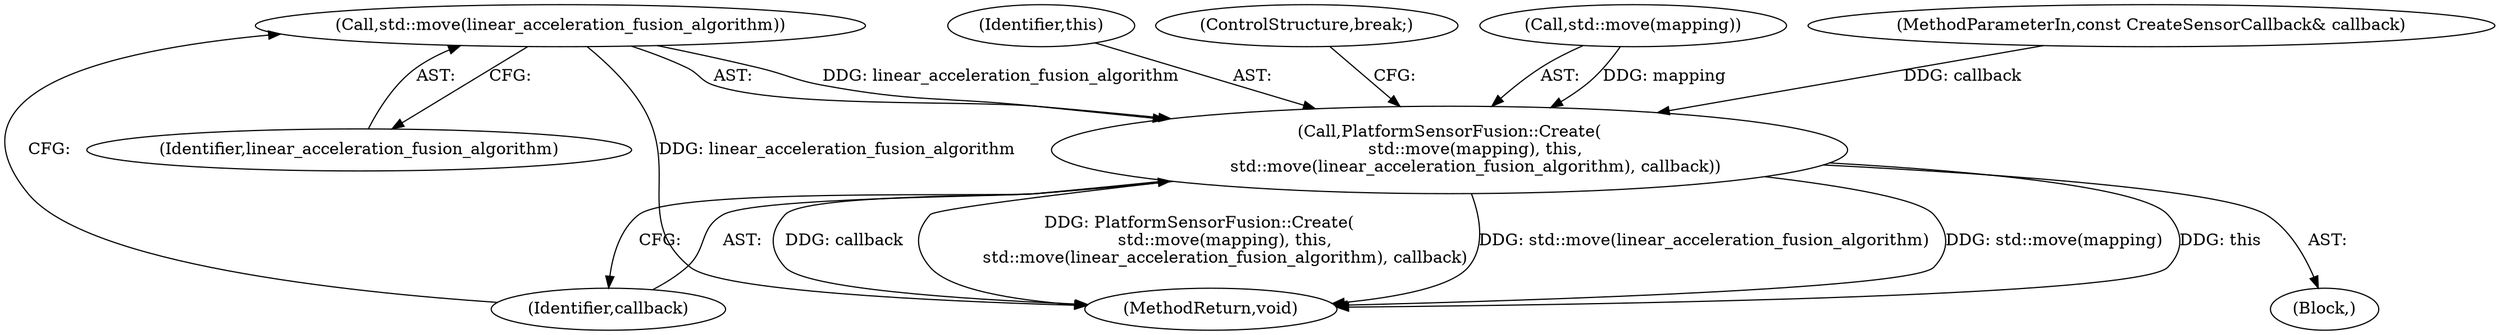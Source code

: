 digraph "1_Chrome_c0c8978849ac57e4ecd613ddc8ff7852a2054734_28@API" {
"1000123" [label="(Call,std::move(linear_acceleration_fusion_algorithm))"];
"1000119" [label="(Call,PlatformSensorFusion::Create(\n          std::move(mapping), this,\n          std::move(linear_acceleration_fusion_algorithm), callback))"];
"1000103" [label="(MethodParameterIn,const CreateSensorCallback& callback)"];
"1000120" [label="(Call,std::move(mapping))"];
"1000119" [label="(Call,PlatformSensorFusion::Create(\n          std::move(mapping), this,\n          std::move(linear_acceleration_fusion_algorithm), callback))"];
"1000124" [label="(Identifier,linear_acceleration_fusion_algorithm)"];
"1000125" [label="(Identifier,callback)"];
"1000149" [label="(MethodReturn,void)"];
"1000123" [label="(Call,std::move(linear_acceleration_fusion_algorithm))"];
"1000122" [label="(Identifier,this)"];
"1000126" [label="(ControlStructure,break;)"];
"1000118" [label="(Block,)"];
"1000123" -> "1000119"  [label="AST: "];
"1000123" -> "1000124"  [label="CFG: "];
"1000124" -> "1000123"  [label="AST: "];
"1000125" -> "1000123"  [label="CFG: "];
"1000123" -> "1000149"  [label="DDG: linear_acceleration_fusion_algorithm"];
"1000123" -> "1000119"  [label="DDG: linear_acceleration_fusion_algorithm"];
"1000119" -> "1000118"  [label="AST: "];
"1000119" -> "1000125"  [label="CFG: "];
"1000120" -> "1000119"  [label="AST: "];
"1000122" -> "1000119"  [label="AST: "];
"1000125" -> "1000119"  [label="AST: "];
"1000126" -> "1000119"  [label="CFG: "];
"1000119" -> "1000149"  [label="DDG: callback"];
"1000119" -> "1000149"  [label="DDG: PlatformSensorFusion::Create(\n          std::move(mapping), this,\n          std::move(linear_acceleration_fusion_algorithm), callback)"];
"1000119" -> "1000149"  [label="DDG: std::move(linear_acceleration_fusion_algorithm)"];
"1000119" -> "1000149"  [label="DDG: std::move(mapping)"];
"1000119" -> "1000149"  [label="DDG: this"];
"1000120" -> "1000119"  [label="DDG: mapping"];
"1000103" -> "1000119"  [label="DDG: callback"];
}
